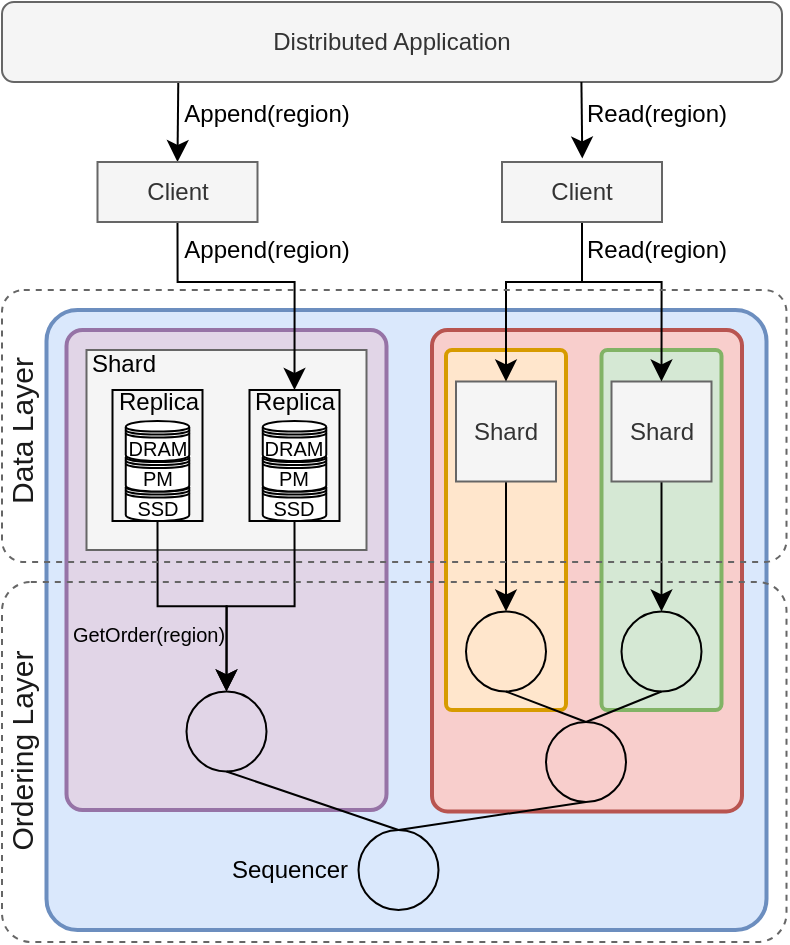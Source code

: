 <mxfile version="15.5.1" type="google"><diagram id="b9z9_DqSBHmfmtNlmLSl" name="Page-1"><mxGraphModel dx="2249" dy="-406" grid="1" gridSize="10" guides="1" tooltips="1" connect="1" arrows="1" fold="1" page="1" pageScale="1" pageWidth="827" pageHeight="1169" math="0" shadow="0"><root><mxCell id="0"/><mxCell id="1" parent="0"/><mxCell id="-m25QNUuKfnbdi3Dv_9Z-142" value="&lt;span&gt;Replica&lt;/span&gt;" style="text;html=1;align=center;verticalAlign=middle;resizable=0;points=[];autosize=1;strokeColor=none;fillColor=none;" parent="1" vertex="1"><mxGeometry x="-446.25" y="1452.5" width="60" height="20" as="geometry"/></mxCell><mxCell id="-m25QNUuKfnbdi3Dv_9Z-53" value="" style="rounded=1;whiteSpace=wrap;html=1;fillColor=#dae8fc;strokeColor=#6c8ebf;strokeWidth=2;arcSize=5;" parent="1" vertex="1"><mxGeometry x="-537.75" y="1414" width="360" height="310" as="geometry"/></mxCell><mxCell id="-m25QNUuKfnbdi3Dv_9Z-65" value="" style="rounded=1;whiteSpace=wrap;html=1;fillColor=#f8cecc;strokeColor=#b85450;strokeWidth=2;arcSize=5;" parent="1" vertex="1"><mxGeometry x="-345" y="1424" width="155" height="240.75" as="geometry"/></mxCell><mxCell id="-m25QNUuKfnbdi3Dv_9Z-139" value="" style="rounded=1;whiteSpace=wrap;html=1;fillColor=#ffe6cc;strokeColor=#d79b00;strokeWidth=2;arcSize=5;" parent="1" vertex="1"><mxGeometry x="-338" y="1434" width="60" height="180" as="geometry"/></mxCell><mxCell id="-m25QNUuKfnbdi3Dv_9Z-130" value="" style="rounded=1;whiteSpace=wrap;html=1;fillColor=#d5e8d4;strokeColor=#82b366;strokeWidth=2;arcSize=5;" parent="1" vertex="1"><mxGeometry x="-260.25" y="1434" width="60" height="180" as="geometry"/></mxCell><mxCell id="-m25QNUuKfnbdi3Dv_9Z-125" value="" style="rounded=1;whiteSpace=wrap;html=1;fillColor=#e1d5e7;strokeColor=#9673a6;strokeWidth=2;arcSize=5;" parent="1" vertex="1"><mxGeometry x="-527.75" y="1424" width="160" height="240" as="geometry"/></mxCell><mxCell id="-m25QNUuKfnbdi3Dv_9Z-38" value="" style="ellipse;whiteSpace=wrap;html=1;aspect=fixed;fillColor=none;strokeColor=default;strokeWidth=1;" parent="1" vertex="1"><mxGeometry x="-467.75" y="1604.75" width="40" height="40" as="geometry"/></mxCell><mxCell id="-m25QNUuKfnbdi3Dv_9Z-72" style="edgeStyle=none;curved=1;rounded=0;orthogonalLoop=1;jettySize=auto;html=1;exitX=0.5;exitY=0;exitDx=0;exitDy=0;entryX=0.5;entryY=1;entryDx=0;entryDy=0;endArrow=none;endFill=0;startSize=14;endSize=14;sourcePerimeterSpacing=8;targetPerimeterSpacing=8;" parent="1" source="-m25QNUuKfnbdi3Dv_9Z-39" target="-m25QNUuKfnbdi3Dv_9Z-43" edge="1"><mxGeometry relative="1" as="geometry"/></mxCell><mxCell id="-m25QNUuKfnbdi3Dv_9Z-73" style="edgeStyle=none;curved=1;rounded=0;orthogonalLoop=1;jettySize=auto;html=1;exitX=0.5;exitY=0;exitDx=0;exitDy=0;entryX=0.5;entryY=1;entryDx=0;entryDy=0;endArrow=none;endFill=0;startSize=14;endSize=14;sourcePerimeterSpacing=8;targetPerimeterSpacing=8;" parent="1" source="-m25QNUuKfnbdi3Dv_9Z-39" target="-m25QNUuKfnbdi3Dv_9Z-38" edge="1"><mxGeometry relative="1" as="geometry"/></mxCell><mxCell id="-m25QNUuKfnbdi3Dv_9Z-39" value="" style="ellipse;whiteSpace=wrap;html=1;aspect=fixed;fillColor=none;strokeColor=default;strokeWidth=1;" parent="1" vertex="1"><mxGeometry x="-381.75" y="1674" width="40" height="40" as="geometry"/></mxCell><mxCell id="-m25QNUuKfnbdi3Dv_9Z-42" value="" style="ellipse;whiteSpace=wrap;html=1;aspect=fixed;fillColor=none;strokeColor=default;strokeWidth=1;" parent="1" vertex="1"><mxGeometry x="-328" y="1564.75" width="40" height="40" as="geometry"/></mxCell><mxCell id="-m25QNUuKfnbdi3Dv_9Z-48" style="edgeStyle=none;curved=1;rounded=0;orthogonalLoop=1;jettySize=auto;html=1;exitX=0.5;exitY=0;exitDx=0;exitDy=0;entryX=0.5;entryY=1;entryDx=0;entryDy=0;endArrow=none;endFill=0;startSize=14;endSize=14;sourcePerimeterSpacing=8;targetPerimeterSpacing=8;" parent="1" source="-m25QNUuKfnbdi3Dv_9Z-43" target="-m25QNUuKfnbdi3Dv_9Z-42" edge="1"><mxGeometry relative="1" as="geometry"/></mxCell><mxCell id="-m25QNUuKfnbdi3Dv_9Z-49" style="edgeStyle=none;curved=1;rounded=0;orthogonalLoop=1;jettySize=auto;html=1;exitX=0.5;exitY=0;exitDx=0;exitDy=0;entryX=0.5;entryY=1;entryDx=0;entryDy=0;endArrow=none;endFill=0;startSize=14;endSize=14;sourcePerimeterSpacing=8;targetPerimeterSpacing=8;" parent="1" source="-m25QNUuKfnbdi3Dv_9Z-43" target="-m25QNUuKfnbdi3Dv_9Z-44" edge="1"><mxGeometry relative="1" as="geometry"/></mxCell><mxCell id="-m25QNUuKfnbdi3Dv_9Z-43" value="" style="ellipse;whiteSpace=wrap;html=1;aspect=fixed;fillColor=none;strokeColor=default;strokeWidth=1;" parent="1" vertex="1"><mxGeometry x="-288" y="1620" width="40" height="40" as="geometry"/></mxCell><mxCell id="-m25QNUuKfnbdi3Dv_9Z-44" value="" style="ellipse;whiteSpace=wrap;html=1;aspect=fixed;fillColor=none;strokeColor=default;strokeWidth=1;" parent="1" vertex="1"><mxGeometry x="-250.25" y="1564.75" width="40" height="40" as="geometry"/></mxCell><mxCell id="-m25QNUuKfnbdi3Dv_9Z-77" value="Sequencer" style="text;html=1;strokeColor=none;fillColor=none;align=center;verticalAlign=middle;whiteSpace=wrap;rounded=0;hachureGap=4;pointerEvents=0;" parent="1" vertex="1"><mxGeometry x="-436.25" y="1684" width="40" height="20" as="geometry"/></mxCell><mxCell id="-m25QNUuKfnbdi3Dv_9Z-128" style="edgeStyle=none;curved=1;rounded=0;orthogonalLoop=1;jettySize=auto;html=1;exitX=0.5;exitY=1;exitDx=0;exitDy=0;entryX=0.5;entryY=0;entryDx=0;entryDy=0;startArrow=none;startFill=0;endArrow=classic;endFill=1;startSize=8;endSize=8;sourcePerimeterSpacing=8;targetPerimeterSpacing=8;" parent="1" source="-m25QNUuKfnbdi3Dv_9Z-78" target="-m25QNUuKfnbdi3Dv_9Z-42" edge="1"><mxGeometry relative="1" as="geometry"/></mxCell><mxCell id="-m25QNUuKfnbdi3Dv_9Z-78" value="Shard" style="rounded=0;whiteSpace=wrap;html=1;hachureGap=4;pointerEvents=0;strokeWidth=1;fillColor=#f5f5f5;strokeColor=#666666;fontColor=#333333;" parent="1" vertex="1"><mxGeometry x="-333" y="1449.75" width="50" height="50" as="geometry"/></mxCell><mxCell id="-m25QNUuKfnbdi3Dv_9Z-129" style="edgeStyle=none;curved=1;rounded=0;orthogonalLoop=1;jettySize=auto;html=1;exitX=0.5;exitY=1;exitDx=0;exitDy=0;entryX=0.5;entryY=0;entryDx=0;entryDy=0;startArrow=none;startFill=0;endArrow=classic;endFill=1;startSize=8;endSize=8;sourcePerimeterSpacing=8;targetPerimeterSpacing=8;" parent="1" source="-m25QNUuKfnbdi3Dv_9Z-80" target="-m25QNUuKfnbdi3Dv_9Z-44" edge="1"><mxGeometry relative="1" as="geometry"/></mxCell><mxCell id="-m25QNUuKfnbdi3Dv_9Z-80" value="Shard" style="rounded=0;whiteSpace=wrap;html=1;hachureGap=4;pointerEvents=0;strokeWidth=1;fillColor=#f5f5f5;strokeColor=#666666;fontColor=#333333;" parent="1" vertex="1"><mxGeometry x="-255.25" y="1449.75" width="50" height="50" as="geometry"/></mxCell><mxCell id="-m25QNUuKfnbdi3Dv_9Z-81" value="" style="rounded=0;whiteSpace=wrap;html=1;hachureGap=4;pointerEvents=0;strokeWidth=1;fillColor=#f5f5f5;strokeColor=#666666;fontColor=#333333;" parent="1" vertex="1"><mxGeometry x="-517.75" y="1434" width="140" height="100" as="geometry"/></mxCell><mxCell id="-m25QNUuKfnbdi3Dv_9Z-91" value="Shard" style="text;html=1;strokeColor=none;fillColor=none;align=center;verticalAlign=middle;whiteSpace=wrap;rounded=0;hachureGap=4;pointerEvents=0;" parent="1" vertex="1"><mxGeometry x="-518.75" y="1431" width="40" height="20" as="geometry"/></mxCell><mxCell id="-m25QNUuKfnbdi3Dv_9Z-106" style="edgeStyle=none;curved=1;rounded=0;orthogonalLoop=1;jettySize=auto;html=1;exitX=0.5;exitY=0;exitDx=0;exitDy=0;endArrow=none;endFill=0;startSize=8;endSize=14;sourcePerimeterSpacing=8;targetPerimeterSpacing=8;startArrow=classic;startFill=1;entryX=0.226;entryY=0.993;entryDx=0;entryDy=0;entryPerimeter=0;" parent="1" source="-m25QNUuKfnbdi3Dv_9Z-96" target="-m25QNUuKfnbdi3Dv_9Z-103" edge="1"><mxGeometry relative="1" as="geometry"><mxPoint x="-472.25" y="1340" as="sourcePoint"/><mxPoint x="-473" y="1302" as="targetPoint"/></mxGeometry></mxCell><mxCell id="-m25QNUuKfnbdi3Dv_9Z-149" style="edgeStyle=orthogonalEdgeStyle;rounded=0;orthogonalLoop=1;jettySize=auto;html=1;exitX=0.5;exitY=1;exitDx=0;exitDy=0;entryX=0.5;entryY=0;entryDx=0;entryDy=0;startArrow=none;startFill=0;endArrow=classic;endFill=1;startSize=8;endSize=8;sourcePerimeterSpacing=8;targetPerimeterSpacing=8;" parent="1" source="-m25QNUuKfnbdi3Dv_9Z-96" target="-m25QNUuKfnbdi3Dv_9Z-141" edge="1"><mxGeometry relative="1" as="geometry"><Array as="points"><mxPoint x="-472" y="1400"/><mxPoint x="-414" y="1400"/></Array></mxGeometry></mxCell><mxCell id="-m25QNUuKfnbdi3Dv_9Z-96" value="Client" style="rounded=0;whiteSpace=wrap;html=1;hachureGap=4;pointerEvents=0;strokeWidth=1;fillColor=#f5f5f5;strokeColor=#666666;fontColor=#333333;" parent="1" vertex="1"><mxGeometry x="-512.25" y="1340" width="80" height="30" as="geometry"/></mxCell><mxCell id="-m25QNUuKfnbdi3Dv_9Z-98" value="&lt;font style=&quot;font-size: 12px&quot;&gt;Append(region)&lt;/font&gt;" style="text;html=1;align=center;verticalAlign=middle;resizable=0;points=[];autosize=1;strokeColor=none;fillColor=none;" parent="1" vertex="1"><mxGeometry x="-477.75" y="1374" width="100" height="20" as="geometry"/></mxCell><mxCell id="-m25QNUuKfnbdi3Dv_9Z-100" style="edgeStyle=orthogonalEdgeStyle;rounded=0;orthogonalLoop=1;jettySize=auto;html=1;exitX=0.5;exitY=1;exitDx=0;exitDy=0;entryX=0.5;entryY=0;entryDx=0;entryDy=0;endArrow=classic;endFill=1;startSize=8;endSize=8;sourcePerimeterSpacing=8;targetPerimeterSpacing=8;" parent="1" source="-m25QNUuKfnbdi3Dv_9Z-99" target="-m25QNUuKfnbdi3Dv_9Z-78" edge="1"><mxGeometry relative="1" as="geometry"><Array as="points"><mxPoint x="-281" y="1400"/><mxPoint x="-319" y="1400"/></Array></mxGeometry></mxCell><mxCell id="-m25QNUuKfnbdi3Dv_9Z-101" style="edgeStyle=orthogonalEdgeStyle;rounded=0;orthogonalLoop=1;jettySize=auto;html=1;exitX=0.5;exitY=1;exitDx=0;exitDy=0;entryX=0.5;entryY=0;entryDx=0;entryDy=0;endArrow=classic;endFill=1;startSize=14;endSize=8;sourcePerimeterSpacing=8;targetPerimeterSpacing=8;" parent="1" source="-m25QNUuKfnbdi3Dv_9Z-99" target="-m25QNUuKfnbdi3Dv_9Z-80" edge="1"><mxGeometry relative="1" as="geometry"><Array as="points"><mxPoint x="-281" y="1400"/><mxPoint x="-241" y="1400"/></Array></mxGeometry></mxCell><mxCell id="-m25QNUuKfnbdi3Dv_9Z-99" value="Client" style="rounded=0;whiteSpace=wrap;html=1;hachureGap=4;pointerEvents=0;strokeWidth=1;fillColor=#f5f5f5;strokeColor=#666666;fontColor=#333333;" parent="1" vertex="1"><mxGeometry x="-310" y="1340" width="80" height="30" as="geometry"/></mxCell><mxCell id="-m25QNUuKfnbdi3Dv_9Z-102" value="&lt;font style=&quot;font-size: 12px&quot;&gt;Read(region)&lt;/font&gt;" style="text;html=1;align=center;verticalAlign=middle;resizable=0;points=[];autosize=1;strokeColor=none;fillColor=none;" parent="1" vertex="1"><mxGeometry x="-278" y="1374" width="90" height="20" as="geometry"/></mxCell><mxCell id="-m25QNUuKfnbdi3Dv_9Z-103" value="Distributed Application" style="rounded=1;whiteSpace=wrap;html=1;hachureGap=4;pointerEvents=0;strokeWidth=1;fillColor=#f5f5f5;strokeColor=#666666;fontColor=#333333;" parent="1" vertex="1"><mxGeometry x="-560" y="1260" width="390" height="40" as="geometry"/></mxCell><mxCell id="-m25QNUuKfnbdi3Dv_9Z-107" style="edgeStyle=none;curved=1;rounded=0;orthogonalLoop=1;jettySize=auto;html=1;exitX=0.5;exitY=0;exitDx=0;exitDy=0;entryX=0.234;entryY=1.044;entryDx=0;entryDy=0;entryPerimeter=0;endArrow=none;endFill=0;startSize=8;endSize=14;sourcePerimeterSpacing=8;targetPerimeterSpacing=8;startArrow=classic;startFill=1;" parent="1" edge="1"><mxGeometry relative="1" as="geometry"><mxPoint x="-269.85" y="1338.24" as="sourcePoint"/><mxPoint x="-270.29" y="1300" as="targetPoint"/></mxGeometry></mxCell><mxCell id="-m25QNUuKfnbdi3Dv_9Z-108" value="&lt;font style=&quot;font-size: 12px&quot;&gt;Append(region)&lt;/font&gt;" style="text;html=1;align=center;verticalAlign=middle;resizable=0;points=[];autosize=1;strokeColor=none;fillColor=none;" parent="1" vertex="1"><mxGeometry x="-477.75" y="1306" width="100" height="20" as="geometry"/></mxCell><mxCell id="-m25QNUuKfnbdi3Dv_9Z-109" value="&lt;font style=&quot;font-size: 12px&quot;&gt;Read(region)&lt;/font&gt;" style="text;html=1;align=center;verticalAlign=middle;resizable=0;points=[];autosize=1;strokeColor=none;fillColor=none;" parent="1" vertex="1"><mxGeometry x="-278.25" y="1306" width="90" height="20" as="geometry"/></mxCell><mxCell id="-m25QNUuKfnbdi3Dv_9Z-111" value="&lt;font color=&quot;#1a1a1a&quot; style=&quot;font-size: 15px&quot;&gt;Ordering Layer&lt;/font&gt;" style="text;html=1;align=center;verticalAlign=middle;resizable=0;points=[];autosize=1;strokeColor=none;fillColor=none;rotation=270;" parent="1" vertex="1"><mxGeometry x="-611" y="1624.75" width="120" height="20" as="geometry"/></mxCell><mxCell id="-m25QNUuKfnbdi3Dv_9Z-160" style="edgeStyle=orthogonalEdgeStyle;rounded=0;orthogonalLoop=1;jettySize=auto;html=1;exitX=0.5;exitY=1;exitDx=0;exitDy=0;entryX=0.5;entryY=0;entryDx=0;entryDy=0;startArrow=none;startFill=0;endArrow=classic;endFill=1;startSize=8;endSize=8;sourcePerimeterSpacing=8;targetPerimeterSpacing=8;" parent="1" source="-m25QNUuKfnbdi3Dv_9Z-141" target="-m25QNUuKfnbdi3Dv_9Z-38" edge="1"><mxGeometry relative="1" as="geometry"/></mxCell><mxCell id="-m25QNUuKfnbdi3Dv_9Z-141" value="" style="rounded=0;whiteSpace=wrap;html=1;hachureGap=4;pointerEvents=0;strokeWidth=1;fillColor=none;gradientColor=#ffffff;" parent="1" vertex="1"><mxGeometry x="-436.25" y="1454" width="45" height="65.5" as="geometry"/></mxCell><mxCell id="-m25QNUuKfnbdi3Dv_9Z-150" value="&lt;span&gt;Replica&lt;/span&gt;" style="text;html=1;align=center;verticalAlign=middle;resizable=0;points=[];autosize=1;strokeColor=none;fillColor=none;" parent="1" vertex="1"><mxGeometry x="-443.75" y="1449.5" width="60" height="20" as="geometry"/></mxCell><mxCell id="-m25QNUuKfnbdi3Dv_9Z-159" style="edgeStyle=orthogonalEdgeStyle;rounded=0;orthogonalLoop=1;jettySize=auto;html=1;exitX=0.5;exitY=1;exitDx=0;exitDy=0;entryX=0.5;entryY=0;entryDx=0;entryDy=0;startArrow=none;startFill=0;endArrow=classic;endFill=1;startSize=8;endSize=8;sourcePerimeterSpacing=8;targetPerimeterSpacing=8;" parent="1" source="-m25QNUuKfnbdi3Dv_9Z-154" target="-m25QNUuKfnbdi3Dv_9Z-38" edge="1"><mxGeometry relative="1" as="geometry"/></mxCell><mxCell id="-m25QNUuKfnbdi3Dv_9Z-154" value="" style="rounded=0;whiteSpace=wrap;html=1;hachureGap=4;pointerEvents=0;strokeWidth=1;fillColor=none;gradientColor=#ffffff;" parent="1" vertex="1"><mxGeometry x="-504.75" y="1454" width="45" height="65.5" as="geometry"/></mxCell><mxCell id="-m25QNUuKfnbdi3Dv_9Z-156" value="&lt;span&gt;Replica&lt;/span&gt;" style="text;html=1;align=center;verticalAlign=middle;resizable=0;points=[];autosize=1;strokeColor=none;fillColor=none;" parent="1" vertex="1"><mxGeometry x="-512.25" y="1449.5" width="60" height="20" as="geometry"/></mxCell><mxCell id="-m25QNUuKfnbdi3Dv_9Z-158" value="&lt;font style=&quot;font-size: 10px&quot;&gt;GetOrder(region)&lt;/font&gt;" style="text;html=1;align=center;verticalAlign=middle;resizable=0;points=[];autosize=1;strokeColor=none;fillColor=none;" parent="1" vertex="1"><mxGeometry x="-532" y="1565.75" width="90" height="20" as="geometry"/></mxCell><mxCell id="-m25QNUuKfnbdi3Dv_9Z-70" value="" style="rounded=1;whiteSpace=wrap;html=1;hachureGap=4;pointerEvents=0;strokeWidth=1;fillColor=none;dashed=1;strokeColor=#666666;fontColor=#333333;arcSize=8;" parent="1" vertex="1"><mxGeometry x="-560" y="1550" width="392.25" height="180" as="geometry"/></mxCell><mxCell id="-m25QNUuKfnbdi3Dv_9Z-164" value="" style="rounded=1;whiteSpace=wrap;html=1;hachureGap=4;pointerEvents=0;strokeWidth=1;fillColor=none;dashed=1;strokeColor=#666666;fontColor=#333333;arcSize=8;" parent="1" vertex="1"><mxGeometry x="-560" y="1404" width="392.25" height="136" as="geometry"/></mxCell><mxCell id="-m25QNUuKfnbdi3Dv_9Z-165" value="&lt;div&gt;&lt;font style=&quot;font-size: 15px&quot; color=&quot;#1a1a1a&quot;&gt;Data Layer&lt;/font&gt;&lt;/div&gt;" style="text;html=1;align=center;verticalAlign=middle;resizable=0;points=[];autosize=1;strokeColor=none;fillColor=none;rotation=270;" parent="1" vertex="1"><mxGeometry x="-596" y="1464.75" width="90" height="20" as="geometry"/></mxCell><mxCell id="hbXxqTEBF63_Ao8bKKX9-12" value="SSD" style="shape=datastore;whiteSpace=wrap;html=1;fontSize=10;" parent="1" vertex="1"><mxGeometry x="-498.12" y="1499.5" width="31.75" height="20" as="geometry"/></mxCell><mxCell id="hbXxqTEBF63_Ao8bKKX9-11" value="PM" style="shape=datastore;whiteSpace=wrap;html=1;fontSize=10;" parent="1" vertex="1"><mxGeometry x="-498.12" y="1484.75" width="31.75" height="20" as="geometry"/></mxCell><mxCell id="hbXxqTEBF63_Ao8bKKX9-10" value="DRAM" style="shape=datastore;whiteSpace=wrap;html=1;fontSize=10;" parent="1" vertex="1"><mxGeometry x="-498.12" y="1469.5" width="31.75" height="20" as="geometry"/></mxCell><mxCell id="hbXxqTEBF63_Ao8bKKX9-13" value="SSD" style="shape=datastore;whiteSpace=wrap;html=1;fontSize=10;" parent="1" vertex="1"><mxGeometry x="-429.62" y="1499.5" width="31.75" height="20" as="geometry"/></mxCell><mxCell id="hbXxqTEBF63_Ao8bKKX9-14" value="PM" style="shape=datastore;whiteSpace=wrap;html=1;fontSize=10;" parent="1" vertex="1"><mxGeometry x="-429.62" y="1484.75" width="31.75" height="20" as="geometry"/></mxCell><mxCell id="hbXxqTEBF63_Ao8bKKX9-15" value="DRAM" style="shape=datastore;whiteSpace=wrap;html=1;fontSize=10;" parent="1" vertex="1"><mxGeometry x="-429.62" y="1469.5" width="31.75" height="20" as="geometry"/></mxCell></root></mxGraphModel></diagram></mxfile>